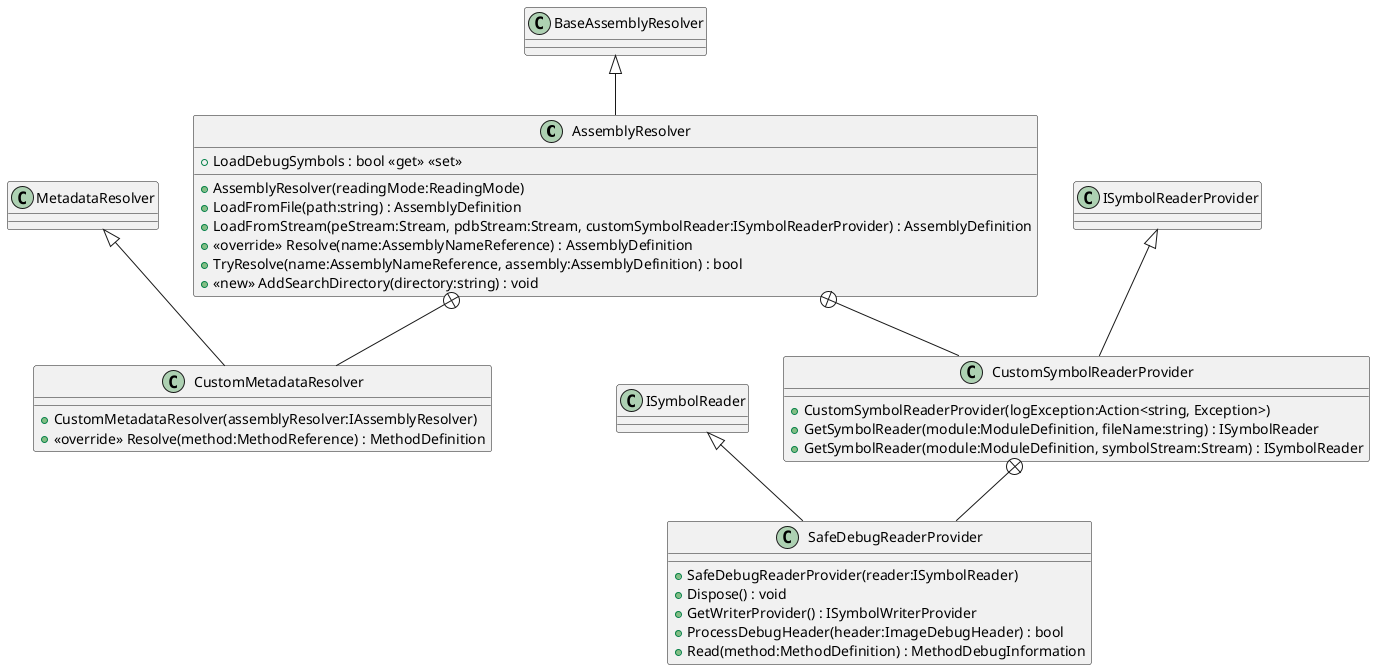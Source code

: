 @startuml
class AssemblyResolver {
    + AssemblyResolver(readingMode:ReadingMode)
    + LoadDebugSymbols : bool <<get>> <<set>>
    + LoadFromFile(path:string) : AssemblyDefinition
    + LoadFromStream(peStream:Stream, pdbStream:Stream, customSymbolReader:ISymbolReaderProvider) : AssemblyDefinition
    + <<override>> Resolve(name:AssemblyNameReference) : AssemblyDefinition
    + TryResolve(name:AssemblyNameReference, assembly:AssemblyDefinition) : bool
    + <<new>> AddSearchDirectory(directory:string) : void
}
class CustomMetadataResolver {
    + CustomMetadataResolver(assemblyResolver:IAssemblyResolver)
    + <<override>> Resolve(method:MethodReference) : MethodDefinition
}
class CustomSymbolReaderProvider {
    + CustomSymbolReaderProvider(logException:Action<string, Exception>)
    + GetSymbolReader(module:ModuleDefinition, fileName:string) : ISymbolReader
    + GetSymbolReader(module:ModuleDefinition, symbolStream:Stream) : ISymbolReader
}
class SafeDebugReaderProvider {
    + SafeDebugReaderProvider(reader:ISymbolReader)
    + Dispose() : void
    + GetWriterProvider() : ISymbolWriterProvider
    + ProcessDebugHeader(header:ImageDebugHeader) : bool
    + Read(method:MethodDefinition) : MethodDebugInformation
}
BaseAssemblyResolver <|-- AssemblyResolver
AssemblyResolver +-- CustomMetadataResolver
MetadataResolver <|-- CustomMetadataResolver
AssemblyResolver +-- CustomSymbolReaderProvider
ISymbolReaderProvider <|-- CustomSymbolReaderProvider
CustomSymbolReaderProvider +-- SafeDebugReaderProvider
ISymbolReader <|-- SafeDebugReaderProvider
@enduml
